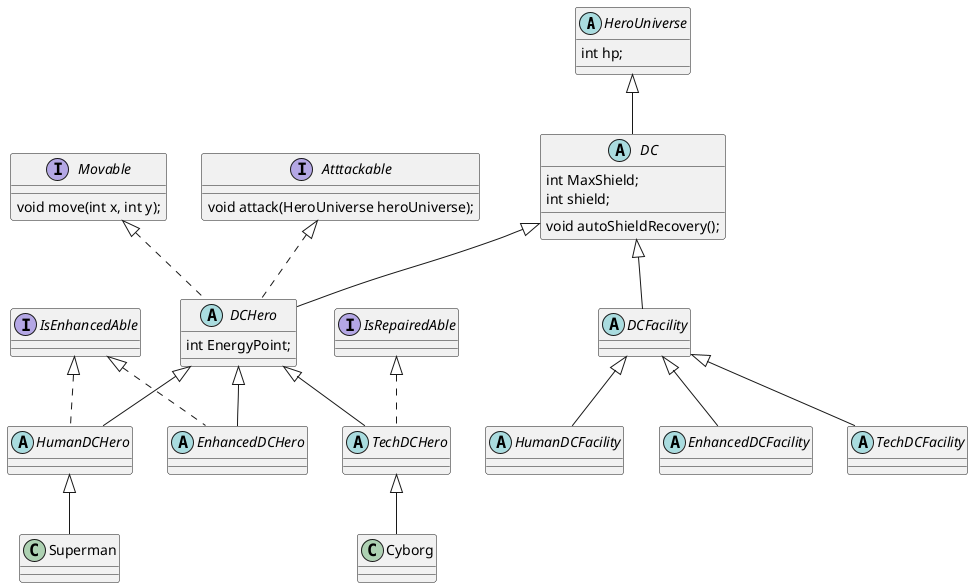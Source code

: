 @startuml superHeroUniverse

scale 1
' --- DC --- 

abstract class HeroUniverse {
    int hp;
}

abstract class DC extends HeroUniverse {
    int MaxShield;
    int shield;

    void autoShieldRecovery();
}

abstract class DCHero extends DC implements Atttackable, Movable {
    int EnergyPoint;
}

abstract class HumanDCHero extends DCHero implements IsEnhancedAble {}

abstract class EnhancedDCHero extends DCHero implements IsEnhancedAble {}

abstract class TechDCHero extends DCHero implements IsRepairedAble {}

abstract class DCFacility extends DC {}

abstract class HumanDCFacility extends DCFacility {}

abstract class EnhancedDCFacility extends DCFacility {}

abstract class TechDCFacility extends DCFacility {}

class Superman extends HumanDCHero {}

class Cyborg extends TechDCHero {}

' --- interface ---
interface Atttackable {
    void attack(HeroUniverse heroUniverse);
}

interface Movable {
    void move(int x, int y);
}

interface IsEnhancedAble {}

interface IsRepairedAble {}

@enduml
